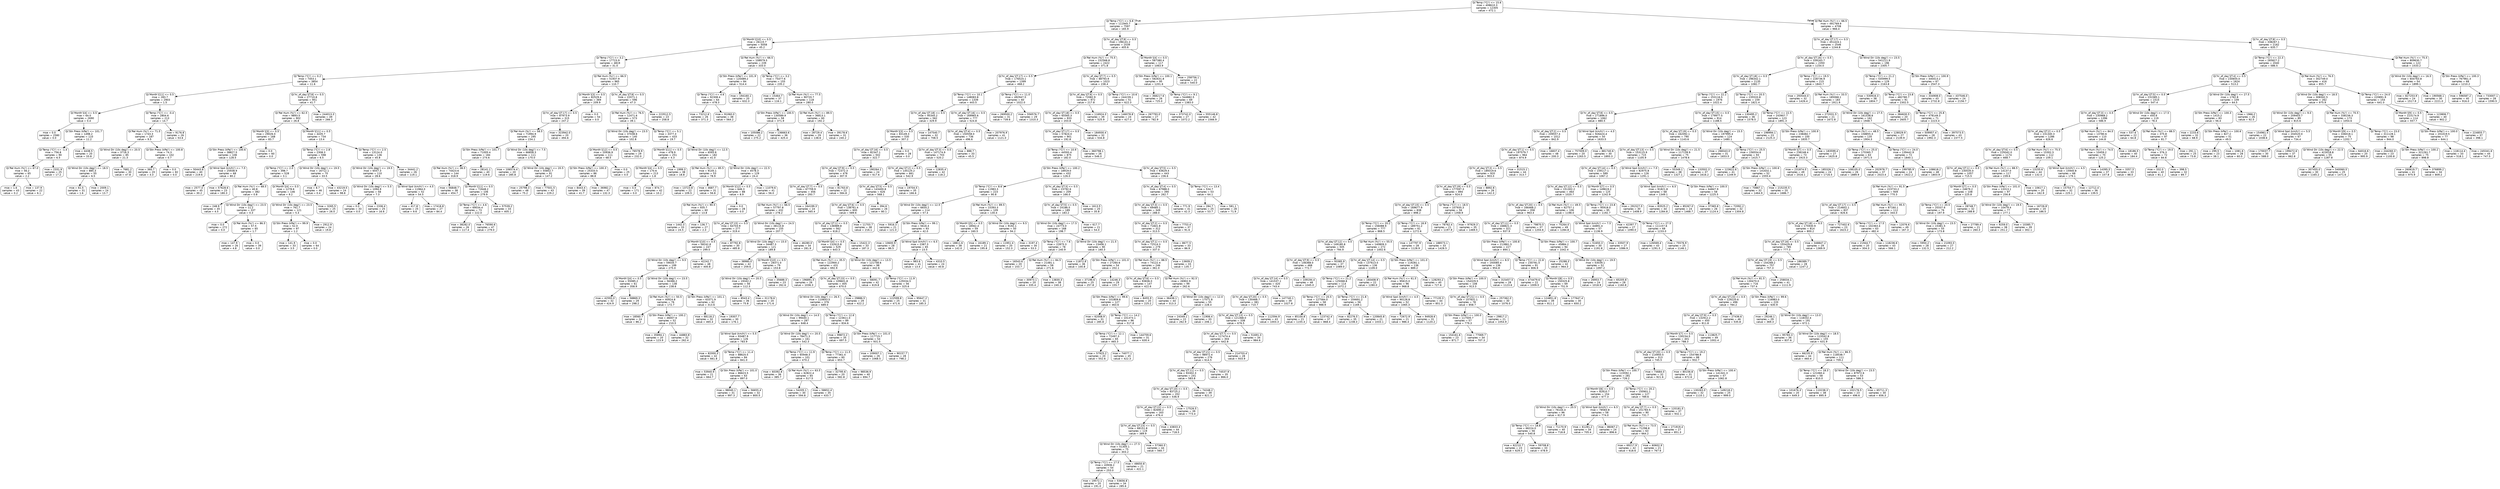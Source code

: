 digraph Tree {
node [shape=box, style="rounded", color="black", fontname=helvetica] ;
edge [fontname=helvetica] ;
0 [label="Q('Temp (°C)') <= 15.6\nmse = 408610.3\nsamples = 12305\nvalue = 472.1"] ;
1 [label="Q('Temp (°C)') <= 6.8\nmse = 111945.7\nsamples = 7597\nvalue = 165.9"] ;
0 -> 1 [labeldistance=2.5, labelangle=45, headlabel="True"] ;
2 [label="Q('Month')[10] <= 0.5\nmse = 26115.7\nsamples = 5058\nvalue = 45.2"] ;
1 -> 2 ;
3 [label="Q('Temp (°C)') <= 3.2\nmse = 17723.9\nsamples = 4819\nvalue = 31.0"] ;
2 -> 3 ;
4 [label="Q('Temp (°C)') <= 0.2\nmse = 7453.1\nsamples = 3854\nvalue = 11.6"] ;
3 -> 4 ;
5 [label="Q('Month')[11] <= 0.5\nmse = 283.7\nsamples = 2903\nvalue = 1.5"] ;
4 -> 5 ;
6 [label="Q('Month')[4] <= 0.5\nmse = 64.0\nsamples = 2690\nvalue = 0.4"] ;
5 -> 6 ;
7 [label="mse = 0.0\nsamples = 2580\nvalue = 0.0"] ;
6 -> 7 ;
8 [label="Q('Stn Press (kPa)') <= 101.7\nmse = 1498.2\nsamples = 110\nvalue = 11.2"] ;
6 -> 8 ;
9 [label="Q('Temp (°C)') <= -1.4\nmse = 756.8\nsamples = 90\nvalue = 6.5"] ;
8 -> 9 ;
10 [label="Q('Rel Hum (%)') <= 67.0\nmse = 56.2\nsamples = 65\nvalue = 2.2"] ;
9 -> 10 ;
11 [label="mse = 1.6\nsamples = 43\nvalue = 0.2"] ;
10 -> 11 ;
12 [label="mse = 137.9\nsamples = 22\nvalue = 6.1"] ;
10 -> 12 ;
13 [label="mse = 2331.9\nsamples = 25\nvalue = 17.2"] ;
9 -> 13 ;
14 [label="mse = 4438.5\nsamples = 20\nvalue = 33.8"] ;
8 -> 14 ;
15 [label="Q('Temp (°C)') <= -0.4\nmse = 2804.6\nsamples = 213\nvalue = 14.7"] ;
5 -> 15 ;
16 [label="Q('Rel Hum (%)') <= 71.5\nmse = 1743.3\nsamples = 187\nvalue = 9.5"] ;
15 -> 16 ;
17 [label="Q('Wind Dir (10s deg)') <= 20.5\nmse = 3716.3\nsamples = 85\nvalue = 21.3"] ;
16 -> 17 ;
18 [label="Q('Wind Dir (10s deg)') <= 18.5\nmse = 885.3\nsamples = 55\nvalue = 6.5"] ;
17 -> 18 ;
19 [label="mse = 61.5\nsamples = 31\nvalue = 1.6"] ;
18 -> 19 ;
20 [label="mse = 2009.1\nsamples = 24\nvalue = 13.7"] ;
18 -> 20 ;
21 [label="mse = 7681.2\nsamples = 30\nvalue = 47.8"] ;
17 -> 21 ;
22 [label="Q('Stn Press (kPa)') <= 100.8\nmse = 74.3\nsamples = 102\nvalue = 0.7"] ;
16 -> 22 ;
23 [label="mse = 360.7\nsamples = 20\nvalue = 3.3"] ;
22 -> 23 ;
24 [label="mse = 0.0\nsamples = 82\nvalue = 0.0"] ;
22 -> 24 ;
25 [label="mse = 9176.8\nsamples = 26\nvalue = 53.6"] ;
15 -> 25 ;
26 [label="Q('hr_of_day')[T.8] <= 0.5\nmse = 27710.8\nsamples = 951\nvalue = 41.7"] ;
4 -> 26 ;
27 [label="Q('Rel Hum (%)') <= 62.5\nmse = 9893.5\nsamples = 902\nvalue = 26.8"] ;
26 -> 27 ;
28 [label="Q('Month')[3] <= 0.5\nmse = 29026.0\nsamples = 168\nvalue = 83.7"] ;
27 -> 28 ;
29 [label="Q('Stn Press (kPa)') <= 100.6\nmse = 38827.5\nsamples = 108\nvalue = 128.5"] ;
28 -> 29 ;
30 [label="mse = 50443.8\nsamples = 40\nvalue = 219.6"] ;
29 -> 30 ;
31 [label="Q('Wind Spd (km/h)') <= 7.5\nmse = 25938.9\nsamples = 68\nvalue = 80.2"] ;
29 -> 31 ;
32 [label="mse = 2577.4\nsamples = 45\nvalue = 30.2"] ;
31 -> 32 ;
33 [label="mse = 57628.6\nsamples = 23\nvalue = 180.3"] ;
31 -> 33 ;
34 [label="mse = 0.0\nsamples = 60\nvalue = 0.0"] ;
28 -> 34 ;
35 [label="Q('Month')[11] <= 0.5\nmse = 4435.7\nsamples = 734\nvalue = 13.4"] ;
27 -> 35 ;
36 [label="Q('Temp (°C)') <= 2.8\nmse = 2308.3\nsamples = 598\nvalue = 6.5"] ;
35 -> 36 ;
37 [label="Q('Temp (°C)') <= 2.0\nmse = 398.7\nsamples = 528\nvalue = 3.1"] ;
36 -> 37 ;
38 [label="Q('Rel Hum (%)') <= 68.5\nmse = 40.8\nsamples = 382\nvalue = 0.8"] ;
37 -> 38 ;
39 [label="mse = 248.9\nsamples = 45\nvalue = 4.5"] ;
38 -> 39 ;
40 [label="Q('Wind Dir (10s deg)') <= 23.5\nmse = 11.2\nsamples = 337\nvalue = 0.3"] ;
38 -> 40 ;
41 [label="mse = 0.0\nsamples = 272\nvalue = 0.0"] ;
40 -> 41 ;
42 [label="Q('Rel Hum (%)') <= 86.5\nmse = 57.5\nsamples = 65\nvalue = 1.7"] ;
40 -> 42 ;
43 [label="mse = 147.9\nsamples = 26\nvalue = 4.8"] ;
42 -> 43 ;
44 [label="mse = 0.0\nsamples = 39\nvalue = 0.0"] ;
42 -> 44 ;
45 [label="Q('Month')[4] <= 0.5\nmse = 1278.6\nsamples = 146\nvalue = 9.2"] ;
37 -> 45 ;
46 [label="Q('Wind Dir (10s deg)') <= 23.5\nmse = 761.7\nsamples = 121\nvalue = 5.4"] ;
45 -> 46 ;
47 [label="Q('Stn Press (kPa)') <= 99.9\nmse = 52.0\nsamples = 97\nvalue = 1.2"] ;
46 -> 47 ;
48 [label="mse = 141.9\nsamples = 33\nvalue = 3.5"] ;
47 -> 48 ;
49 [label="mse = 0.0\nsamples = 64\nvalue = 0.0"] ;
47 -> 49 ;
50 [label="mse = 2912.9\nsamples = 24\nvalue = 19.8"] ;
46 -> 50 ;
51 [label="mse = 3265.5\nsamples = 25\nvalue = 26.0"] ;
45 -> 51 ;
52 [label="Q('Wind Dir (10s deg)') <= 19.5\nmse = 16712.1\nsamples = 70\nvalue = 33.5"] ;
36 -> 52 ;
53 [label="mse = 8.7\nsamples = 46\nvalue = 0.4"] ;
52 -> 53 ;
54 [label="mse = 43219.5\nsamples = 24\nvalue = 98.8"] ;
52 -> 54 ;
55 [label="Q('Temp (°C)') <= 2.5\nmse = 13124.0\nsamples = 136\nvalue = 45.8"] ;
35 -> 55 ;
56 [label="Q('Wind Dir (10s deg)') <= 19.5\nmse = 6557.3\nsamples = 110\nvalue = 28.6"] ;
55 -> 56 ;
57 [label="Q('Wind Dir (10s deg)') <= 5.5\nmse = 1094.9\nsamples = 58\nvalue = 7.3"] ;
56 -> 57 ;
58 [label="mse = 0.0\nsamples = 33\nvalue = 0.0"] ;
57 -> 58 ;
59 [label="mse = 2336.4\nsamples = 25\nvalue = 16.6"] ;
57 -> 59 ;
60 [label="Q('Wind Spd (km/h)') <= 4.5\nmse = 11964.0\nsamples = 52\nvalue = 54.5"] ;
56 -> 60 ;
61 [label="mse = 417.8\nsamples = 25\nvalue = 9.6"] ;
60 -> 61 ;
62 [label="mse = 17418.8\nsamples = 27\nvalue = 84.4"] ;
60 -> 62 ;
63 [label="mse = 34441.2\nsamples = 26\nvalue = 119.1"] ;
55 -> 63 ;
64 [label="mse = 244013.3\nsamples = 49\nvalue = 266.3"] ;
26 -> 64 ;
65 [label="Q('Rel Hum (%)') <= 66.5\nmse = 51937.9\nsamples = 965\nvalue = 110.7"] ;
3 -> 65 ;
66 [label="Q('Month')[3] <= 0.5\nmse = 82529.4\nsamples = 369\nvalue = 209.9"] ;
65 -> 66 ;
67 [label="Q('hr_of_day')[T.17] <= 0.5\nmse = 87973.9\nsamples = 315\nvalue = 247.2"] ;
66 -> 67 ;
68 [label="Q('Rel Hum (%)') <= 58.5\nmse = 71994.9\nsamples = 295\nvalue = 234.1"] ;
67 -> 68 ;
69 [label="Q('Stn Press (kPa)') <= 101.7\nmse = 71005.4\nsamples = 184\nvalue = 274.6"] ;
68 -> 69 ;
70 [label="Q('Rel Hum (%)') <= 38.5\nmse = 74423.6\nsamples = 144\nvalue = 318.9"] ;
69 -> 70 ;
71 [label="mse = 56848.7\nsamples = 38\nvalue = 454.7"] ;
70 -> 71 ;
72 [label="Q('Month')[11] <= 0.5\nmse = 72648.2\nsamples = 106\nvalue = 279.9"] ;
70 -> 72 ;
73 [label="Q('Temp (°C)') <= 4.6\nmse = 69034.4\nsamples = 73\nvalue = 222.0"] ;
72 -> 73 ;
74 [label="mse = 38282.0\nsamples = 26\nvalue = 117.4"] ;
73 -> 74 ;
75 [label="mse = 76590.6\nsamples = 47\nvalue = 279.0"] ;
73 -> 75 ;
76 [label="mse = 57539.2\nsamples = 33\nvalue = 405.1"] ;
72 -> 76 ;
77 [label="mse = 28141.1\nsamples = 40\nvalue = 119.6"] ;
69 -> 77 ;
78 [label="Q('Wind Dir (10s deg)') <= 7.5\nmse = 66858.3\nsamples = 111\nvalue = 170.0"] ;
68 -> 78 ;
79 [label="mse = 106574.4\nsamples = 20\nvalue = 285.8"] ;
78 -> 79 ;
80 [label="Q('Wind Dir (10s deg)') <= 20.5\nmse = 55852.7\nsamples = 91\nvalue = 147.2"] ;
78 -> 80 ;
81 [label="mse = 25798.3\nsamples = 48\nvalue = 75.2"] ;
80 -> 81 ;
82 [label="mse = 77501.5\nsamples = 43\nvalue = 229.2"] ;
80 -> 82 ;
83 [label="mse = 323942.0\nsamples = 20\nvalue = 494.6"] ;
67 -> 83 ;
84 [label="mse = 0.0\nsamples = 54\nvalue = 0.0"] ;
66 -> 84 ;
85 [label="Q('hr_of_day')[T.8] <= 0.5\nmse = 22071.1\nsamples = 596\nvalue = 47.3"] ;
65 -> 85 ;
86 [label="Q('Rel Hum (%)') <= 76.5\nmse = 12471.6\nsamples = 573\nvalue = 39.1"] ;
85 -> 86 ;
87 [label="Q('Wind Dir (10s deg)') <= 23.5\nmse = 37038.6\nsamples = 140\nvalue = 102.8"] ;
86 -> 87 ;
88 [label="Q('Month')[12] <= 0.5\nmse = 20936.9\nsamples = 111\nvalue = 68.5"] ;
87 -> 88 ;
89 [label="Q('Stn Press (kPa)') <= 100.3\nmse = 25333.5\nsamples = 86\nvalue = 88.8"] ;
88 -> 89 ;
90 [label="mse = 8443.4\nsamples = 39\nvalue = 41.7"] ;
89 -> 90 ;
91 [label="mse = 36982.2\nsamples = 47\nvalue = 132.3"] ;
89 -> 91 ;
92 [label="mse = 0.0\nsamples = 25\nvalue = 0.0"] ;
88 -> 92 ;
93 [label="mse = 76578.9\nsamples = 29\nvalue = 232.0"] ;
87 -> 93 ;
94 [label="Q('Temp (°C)') <= 5.1\nmse = 3377.3\nsamples = 433\nvalue = 19.7"] ;
86 -> 94 ;
95 [label="Q('Month')[11] <= 0.5\nmse = 478.9\nsamples = 251\nvalue = 4.3"] ;
94 -> 95 ;
96 [label="Q('Month')[4] <= 0.5\nmse = 170.6\nsamples = 213\nvalue = 1.8"] ;
95 -> 96 ;
97 [label="mse = 0.0\nsamples = 171\nvalue = 0.0"] ;
96 -> 97 ;
98 [label="mse = 874.7\nsamples = 42\nvalue = 10.2"] ;
96 -> 98 ;
99 [label="mse = 1999.3\nsamples = 38\nvalue = 18.8"] ;
95 -> 99 ;
100 [label="Q('Wind Dir (10s deg)') <= 12.5\nmse = 6593.6\nsamples = 182\nvalue = 41.0"] ;
94 -> 100 ;
101 [label="Q('Rel Hum (%)') <= 85.5\nmse = 9145.1\nsamples = 53\nvalue = 78.9"] ;
100 -> 101 ;
102 [label="mse = 13723.8\nsamples = 22\nvalue = 109.5"] ;
101 -> 102 ;
103 [label="mse = 4687.7\nsamples = 31\nvalue = 56.8"] ;
101 -> 103 ;
104 [label="Q('Wind Dir (10s deg)') <= 22.5\nmse = 4578.3\nsamples = 129\nvalue = 24.4"] ;
100 -> 104 ;
105 [label="Q('Month')[12] <= 0.5\nmse = 646.3\nsamples = 88\nvalue = 8.9"] ;
104 -> 105 ;
106 [label="Q('Rel Hum (%)') <= 90.5\nmse = 935.7\nsamples = 60\nvalue = 13.8"] ;
105 -> 106 ;
107 [label="mse = 1442.3\nsamples = 33\nvalue = 24.5"] ;
106 -> 107 ;
108 [label="mse = 136.7\nsamples = 27\nvalue = 2.3"] ;
106 -> 108 ;
109 [label="mse = 0.0\nsamples = 28\nvalue = 0.0"] ;
105 -> 109 ;
110 [label="mse = 11079.6\nsamples = 41\nvalue = 56.0"] ;
104 -> 110 ;
111 [label="mse = 223512.5\nsamples = 23\nvalue = 258.8"] ;
85 -> 111 ;
112 [label="Q('Rel Hum (%)') <= 66.5\nmse = 108979.5\nsamples = 239\nvalue = 333.0"] ;
2 -> 112 ;
113 [label="Q('Stn Press (kPa)') <= 101.9\nmse = 120489.2\nsamples = 84\nvalue = 514.4"] ;
112 -> 113 ;
114 [label="Q('Temp (°C)') <= 4.6\nmse = 92308.4\nsamples = 64\nvalue = 478.3"] ;
113 -> 114 ;
115 [label="mse = 73212.6\nsamples = 26\nvalue = 371.3"] ;
114 -> 115 ;
116 [label="mse = 91060.0\nsamples = 38\nvalue = 564.2"] ;
114 -> 116 ;
117 [label="mse = 194160.1\nsamples = 20\nvalue = 632.3"] ;
113 -> 117 ;
118 [label="Q('Temp (°C)') <= 3.2\nmse = 75477.6\nsamples = 155\nvalue = 235.2"] ;
112 -> 118 ;
119 [label="mse = 15464.7\nsamples = 37\nvalue = 116.1"] ;
118 -> 119 ;
120 [label="Q('Rel Hum (%)') <= 77.5\nmse = 90720.7\nsamples = 118\nvalue = 280.0"] ;
118 -> 120 ;
121 [label="Q('Stn Press (kPa)') <= 100.5\nmse = 130589.9\nsamples = 58\nvalue = 371.9"] ;
120 -> 121 ;
122 [label="mse = 105086.2\nsamples = 22\nvalue = 275.2"] ;
121 -> 122 ;
123 [label="mse = 136663.6\nsamples = 36\nvalue = 425.4"] ;
121 -> 123 ;
124 [label="Q('Rel Hum (%)') <= 89.5\nmse = 36813.1\nsamples = 60\nvalue = 192.2"] ;
120 -> 124 ;
125 [label="mse = 28729.4\nsamples = 29\nvalue = 138.6"] ;
124 -> 125 ;
126 [label="mse = 39178.6\nsamples = 31\nvalue = 240.2"] ;
124 -> 126 ;
127 [label="Q('hr_of_day')[T.8] <= 0.5\nmse = 196141.2\nsamples = 2539\nvalue = 405.6"] ;
1 -> 127 ;
128 [label="Q('Rel Hum (%)') <= 75.5\nmse = 152568.8\nsamples = 2422\nvalue = 371.8"] ;
127 -> 128 ;
129 [label="Q('hr_of_day')[T.17] <= 0.5\nmse = 176524.1\nsamples = 1399\nvalue = 468.2"] ;
128 -> 129 ;
130 [label="Q('Temp (°C)') <= 10.1\nmse = 148083.8\nsamples = 1339\nvalue = 443.5"] ;
129 -> 130 ;
131 [label="Q('hr_of_day')[T.18] <= 0.5\nmse = 95345.2\nsamples = 562\nvalue = 329.9"] ;
130 -> 131 ;
132 [label="Q('Month')[3] <= 0.5\nmse = 83149.3\nsamples = 530\nvalue = 307.2"] ;
131 -> 132 ;
133 [label="Q('hr_of_day')[T.16] <= 0.5\nmse = 82347.1\nsamples = 502\nvalue = 322.7"] ;
132 -> 133 ;
134 [label="Q('hr_of_day')[T.9] <= 0.5\nmse = 72372.3\nsamples = 478\nvalue = 307.9"] ;
133 -> 134 ;
135 [label="Q('hr_of_day')[T.7] <= 0.5\nmse = 67759.9\nsamples = 456\nvalue = 293.7"] ;
134 -> 135 ;
136 [label="Q('Rel Hum (%)') <= 66.5\nmse = 57797.8\nsamples = 432\nvalue = 278.2"] ;
135 -> 136 ;
137 [label="Q('hr_of_day')[T.15] <= 0.5\nmse = 64703.9\nsamples = 277\nvalue = 319.4"] ;
136 -> 137 ;
138 [label="Q('Month')[10] <= 0.5\nmse = 58242.8\nsamples = 247\nvalue = 299.5"] ;
137 -> 138 ;
139 [label="Q('Wind Dir (10s deg)') <= 9.5\nmse = 59034.7\nsamples = 199\nvalue = 275.0"] ;
138 -> 139 ;
140 [label="Q('Month')[4] <= 0.5\nmse = 55085.2\nsamples = 61\nvalue = 358.9"] ;
139 -> 140 ;
141 [label="mse = 42593.0\nsamples = 32\nvalue = 424.9"] ;
140 -> 141 ;
142 [label="mse = 58869.3\nsamples = 29\nvalue = 298.2"] ;
140 -> 142 ;
143 [label="Q('Wind Dir (10s deg)') <= 23.5\nmse = 56366.2\nsamples = 138\nvalue = 238.6"] ;
139 -> 143 ;
144 [label="Q('Rel Hum (%)') <= 50.5\nmse = 40924.8\nsamples = 76\nvalue = 172.7"] ;
143 -> 144 ;
145 [label="mse = 18560.7\nsamples = 24\nvalue = 86.2"] ;
144 -> 145 ;
146 [label="Q('Stn Press (kPa)') <= 100.2\nmse = 46007.6\nsamples = 52\nvalue = 210.5"] ;
144 -> 146 ;
147 [label="mse = 35894.1\nsamples = 20\nvalue = 123.9"] ;
146 -> 147 ;
148 [label="mse = 44883.8\nsamples = 32\nvalue = 262.4"] ;
146 -> 148 ;
149 [label="Q('Stn Press (kPa)') <= 101.1\nmse = 63371.9\nsamples = 62\nvalue = 313.6"] ;
143 -> 149 ;
150 [label="mse = 68118.2\nsamples = 32\nvalue = 465.4"] ;
149 -> 150 ;
151 [label="mse = 19307.7\nsamples = 30\nvalue = 176.1"] ;
149 -> 151 ;
152 [label="mse = 42242.7\nsamples = 48\nvalue = 400.8"] ;
138 -> 152 ;
153 [label="mse = 87792.8\nsamples = 30\nvalue = 485.8"] ;
137 -> 153 ;
154 [label="Q('Wind Dir (10s deg)') <= 24.5\nmse = 38110.8\nsamples = 155\nvalue = 207.7"] ;
136 -> 154 ;
155 [label="Q('Wind Dir (10s deg)') <= 15.0\nmse = 34487.3\nsamples = 121\nvalue = 189.8"] ;
154 -> 155 ;
156 [label="mse = 38980.0\nsamples = 42\nvalue = 259.6"] ;
155 -> 156 ;
157 [label="Q('Month')[10] <= 0.5\nmse = 28371.0\nsamples = 79\nvalue = 153.8"] ;
155 -> 157 ;
158 [label="Q('Wind Dir (10s deg)') <= 20.5\nmse = 19342.2\nsamples = 56\nvalue = 112.3"] ;
157 -> 158 ;
159 [label="mse = 8543.4\nsamples = 36\nvalue = 75.8"] ;
158 -> 159 ;
160 [label="mse = 31178.6\nsamples = 20\nvalue = 171.6"] ;
158 -> 160 ;
161 [label="mse = 35688.3\nsamples = 23\nvalue = 262.6"] ;
157 -> 161 ;
162 [label="mse = 46280.0\nsamples = 34\nvalue = 281.9"] ;
154 -> 162 ;
163 [label="mse = 164199.3\nsamples = 24\nvalue = 565.4"] ;
135 -> 163 ;
164 [label="mse = 81763.8\nsamples = 22\nvalue = 584.8"] ;
134 -> 164 ;
165 [label="mse = 190264.1\nsamples = 24\nvalue = 617.6"] ;
133 -> 165 ;
166 [label="mse = 0.0\nsamples = 28\nvalue = 0.0"] ;
132 -> 166 ;
167 [label="mse = 147540.7\nsamples = 32\nvalue = 708.5"] ;
131 -> 167 ;
168 [label="Q('hr_of_day')[T.16] <= 0.5\nmse = 169965.6\nsamples = 777\nvalue = 524.8"] ;
130 -> 168 ;
169 [label="Q('hr_of_day')[T.4] <= 0.5\nmse = 150558.0\nsamples = 736\nvalue = 496.6"] ;
168 -> 169 ;
170 [label="Q('hr_of_day')[T.3] <= 0.5\nmse = 147174.9\nsamples = 703\nvalue = 520.2"] ;
169 -> 170 ;
171 [label="Q('hr_of_day')[T.2] <= 0.5\nmse = 145125.2\nsamples = 661\nvalue = 542.9"] ;
170 -> 171 ;
172 [label="Q('hr_of_day')[T.5] <= 0.5\nmse = 143400.8\nsamples = 626\nvalue = 568.1"] ;
171 -> 172 ;
173 [label="Q('hr_of_day')[T.6] <= 0.5\nmse = 138761.4\nsamples = 600\nvalue = 589.6"] ;
172 -> 173 ;
174 [label="Q('hr_of_day')[T.1] <= 0.5\nmse = 136989.8\nsamples = 562\nvalue = 618.2"] ;
173 -> 174 ;
175 [label="Q('Month')[4] <= 0.5\nmse = 132615.8\nsamples = 529\nvalue = 643.3"] ;
174 -> 175 ;
176 [label="Q('Rel Hum (%)') <= 35.5\nmse = 122900.2\nsamples = 431\nvalue = 692.9"] ;
175 -> 176 ;
177 [label="mse = 196891.5\nsamples = 26\nvalue = 1036.3"] ;
176 -> 177 ;
178 [label="Q('hr_of_day')[T.23] <= 0.5\nmse = 109601.8\nsamples = 405\nvalue = 670.0"] ;
176 -> 178 ;
179 [label="Q('Wind Dir (10s deg)') <= 26.5\nmse = 110643.5\nsamples = 376\nvalue = 689.0"] ;
178 -> 179 ;
180 [label="Q('Wind Dir (10s deg)') <= 14.5\nmse = 99440.1\nsamples = 287\nvalue = 648.4"] ;
179 -> 180 ;
181 [label="Q('Wind Spd (km/h)') <= 5.5\nmse = 93487.9\nsamples = 126\nvalue = 783.9"] ;
180 -> 181 ;
182 [label="mse = 82000.3\nsamples = 42\nvalue = 661.8"] ;
181 -> 182 ;
183 [label="Q('Temp (°C)') <= 11.4\nmse = 88620.5\nsamples = 84\nvalue = 841.0"] ;
181 -> 183 ;
184 [label="mse = 53940.9\nsamples = 21\nvalue = 664.7"] ;
183 -> 184 ;
185 [label="Q('Stn Press (kPa)') <= 101.0\nmse = 86623.5\nsamples = 63\nvalue = 897.0"] ;
183 -> 185 ;
186 [label="mse = 98040.1\nsamples = 31\nvalue = 997.3"] ;
185 -> 186 ;
187 [label="mse = 56655.4\nsamples = 32\nvalue = 800.5"] ;
185 -> 187 ;
188 [label="Q('Wind Dir (10s deg)') <= 20.5\nmse = 78471.3\nsamples = 161\nvalue = 542.3"] ;
180 -> 188 ;
189 [label="Q('Temp (°C)') <= 11.9\nmse = 65948.3\nsamples = 101\nvalue = 470.2"] ;
188 -> 189 ;
190 [label="mse = 60392.8\nsamples = 36\nvalue = 385.7"] ;
189 -> 190 ;
191 [label="Q('Rel Hum (%)') <= 63.5\nmse = 62822.4\nsamples = 65\nvalue = 517.5"] ;
189 -> 191 ;
192 [label="mse = 54205.1\nsamples = 30\nvalue = 594.8"] ;
191 -> 192 ;
193 [label="mse = 58652.4\nsamples = 35\nvalue = 433.7"] ;
191 -> 193 ;
194 [label="Q('Temp (°C)') <= 11.5\nmse = 77361.4\nsamples = 60\nvalue = 653.7"] ;
188 -> 194 ;
195 [label="mse = 32795.6\nsamples = 20\nvalue = 582.8"] ;
194 -> 195 ;
196 [label="mse = 98536.9\nsamples = 40\nvalue = 694.7"] ;
194 -> 196 ;
197 [label="Q('Temp (°C)') <= 12.6\nmse = 123611.0\nsamples = 89\nvalue = 834.6"] ;
179 -> 197 ;
198 [label="mse = 99872.2\nsamples = 35\nvalue = 697.5"] ;
197 -> 198 ;
199 [label="Q('Stn Press (kPa)') <= 101.0\nmse = 117715.7\nsamples = 54\nvalue = 931.5"] ;
197 -> 199 ;
200 [label="mse = 109007.1\nsamples = 26\nvalue = 1068.5"] ;
199 -> 200 ;
201 [label="mse = 90157.7\nsamples = 28\nvalue = 798.2"] ;
199 -> 201 ;
202 [label="mse = 29886.5\nsamples = 29\nvalue = 422.2"] ;
178 -> 202 ;
203 [label="Q('Wind Dir (10s deg)') <= 13.5\nmse = 121748.6\nsamples = 98\nvalue = 442.6"] ;
175 -> 203 ;
204 [label="mse = 58091.7\nsamples = 42\nvalue = 619.8"] ;
203 -> 204 ;
205 [label="Q('Temp (°C)') <= 11.9\nmse = 129334.5\nsamples = 56\nvalue = 325.6"] ;
203 -> 205 ;
206 [label="mse = 122599.8\nsamples = 25\nvalue = 471.6"] ;
205 -> 206 ;
207 [label="mse = 95647.2\nsamples = 31\nvalue = 185.3"] ;
205 -> 207 ;
208 [label="mse = 15422.3\nsamples = 33\nvalue = 187.3"] ;
174 -> 208 ;
209 [label="mse = 11703.7\nsamples = 38\nvalue = 216.1"] ;
173 -> 209 ;
210 [label="mse = 394.6\nsamples = 26\nvalue = 80.1"] ;
172 -> 210 ;
211 [label="mse = 19704.5\nsamples = 35\nvalue = 166.6"] ;
171 -> 211 ;
212 [label="mse = 12835.4\nsamples = 42\nvalue = 118.2"] ;
170 -> 212 ;
213 [label="mse = 888.7\nsamples = 33\nvalue = 45.5"] ;
169 -> 213 ;
214 [label="mse = 207976.9\nsamples = 41\nvalue = 1121.0"] ;
168 -> 214 ;
215 [label="Q('Temp (°C)') <= 11.0\nmse = 492947.5\nsamples = 60\nvalue = 1022.0"] ;
129 -> 215 ;
216 [label="mse = 269500.2\nsamples = 31\nvalue = 739.6"] ;
215 -> 216 ;
217 [label="mse = 556576.7\nsamples = 29\nvalue = 1310.3"] ;
215 -> 217 ;
218 [label="Q('hr_of_day')[T.7] <= 0.5\nmse = 88793.9\nsamples = 1023\nvalue = 238.4"] ;
128 -> 218 ;
219 [label="Q('hr_of_day')[T.9] <= 0.5\nmse = 72082.9\nsamples = 972\nvalue = 217.8"] ;
218 -> 219 ;
220 [label="Q('hr_of_day')[T.18] <= 0.5\nmse = 65565.3\nsamples = 933\nvalue = 203.8"] ;
219 -> 220 ;
221 [label="Q('hr_of_day')[T.17] <= 0.5\nmse = 57824.0\nsamples = 901\nvalue = 192.8"] ;
220 -> 221 ;
222 [label="Q('Temp (°C)') <= 10.9\nmse = 44593.4\nsamples = 875\nvalue = 182.0"] ;
221 -> 222 ;
223 [label="Q('Stn Press (kPa)') <= 100.2\nmse = 18919.0\nsamples = 432\nvalue = 126.0"] ;
222 -> 223 ;
224 [label="Q('Temp (°C)') <= 8.6\nmse = 11983.3\nsamples = 223\nvalue = 90.8"] ;
223 -> 224 ;
225 [label="Q('Wind Dir (10s deg)') <= 12.5\nmse = 6654.2\nsamples = 114\nvalue = 57.4"] ;
224 -> 225 ;
226 [label="mse = 5916.3\nsamples = 21\nvalue = 121.0"] ;
225 -> 226 ;
227 [label="Q('Stn Press (kPa)') <= 99.1\nmse = 5616.4\nsamples = 93\nvalue = 42.0"] ;
225 -> 227 ;
228 [label="mse = 10600.9\nsamples = 28\nvalue = 86.5"] ;
227 -> 228 ;
229 [label="Q('Wind Spd (km/h)') <= 6.5\nmse = 2387.3\nsamples = 65\nvalue = 23.5"] ;
227 -> 229 ;
230 [label="mse = 983.6\nsamples = 41\nvalue = 13.4"] ;
229 -> 230 ;
231 [label="mse = 4310.5\nsamples = 24\nvalue = 40.8"] ;
229 -> 231 ;
232 [label="Q('Rel Hum (%)') <= 89.5\nmse = 15393.3\nsamples = 109\nvalue = 130.4"] ;
224 -> 232 ;
233 [label="Q('Month')[5] <= 0.5\nmse = 18562.4\nsamples = 59\nvalue = 160.5"] ;
232 -> 233 ;
234 [label="mse = 18811.6\nsamples = 38\nvalue = 142.0"] ;
233 -> 234 ;
235 [label="mse = 16189.1\nsamples = 21\nvalue = 195.8"] ;
233 -> 235 ;
236 [label="Q('Wind Dir (10s deg)') <= 9.5\nmse = 9192.1\nsamples = 50\nvalue = 94.2"] ;
232 -> 236 ;
237 [label="mse = 11951.4\nsamples = 20\nvalue = 152.3"] ;
236 -> 237 ;
238 [label="mse = 3197.4\nsamples = 30\nvalue = 53.3"] ;
236 -> 238 ;
239 [label="Q('hr_of_day')[T.3] <= 0.5\nmse = 23792.6\nsamples = 209\nvalue = 166.0"] ;
223 -> 239 ;
240 [label="Q('hr_of_day')[T.5] <= 0.5\nmse = 24186.5\nsamples = 189\nvalue = 183.2"] ;
239 -> 240 ;
241 [label="Q('Wind Dir (10s deg)') <= 17.5\nmse = 24773.0\nsamples = 168\nvalue = 198.7"] ;
240 -> 241 ;
242 [label="Q('Temp (°C)') <= 7.6\nmse = 22875.3\nsamples = 78\nvalue = 240.9"] ;
241 -> 242 ;
243 [label="mse = 16543.6\nsamples = 20\nvalue = 153.7"] ;
242 -> 243 ;
244 [label="Q('Rel Hum (%)') <= 84.5\nmse = 21481.1\nsamples = 58\nvalue = 271.6"] ;
242 -> 244 ;
245 [label="mse = 30973.1\nsamples = 20\nvalue = 335.4"] ;
244 -> 245 ;
246 [label="mse = 13830.3\nsamples = 38\nvalue = 240.3"] ;
244 -> 246 ;
247 [label="Q('Wind Dir (10s deg)') <= 21.5\nmse = 23406.1\nsamples = 90\nvalue = 160.3"] ;
241 -> 247 ;
248 [label="mse = 11872.8\nsamples = 36\nvalue = 100.8"] ;
247 -> 248 ;
249 [label="Q('Stn Press (kPa)') <= 101.0\nmse = 27260.6\nsamples = 54\nvalue = 202.1"] ;
247 -> 249 ;
250 [label="mse = 37196.6\nsamples = 25\nvalue = 257.8"] ;
249 -> 250 ;
251 [label="mse = 14246.3\nsamples = 29\nvalue = 155.7"] ;
249 -> 251 ;
252 [label="mse = 617.7\nsamples = 21\nvalue = 54.0"] ;
240 -> 252 ;
253 [label="mse = 1613.5\nsamples = 20\nvalue = 35.8"] ;
239 -> 253 ;
254 [label="Q('hr_of_day')[T.5] <= 0.5\nmse = 63629.4\nsamples = 443\nvalue = 236.6"] ;
222 -> 254 ;
255 [label="Q('hr_of_day')[T.4] <= 0.5\nmse = 67988.0\nsamples = 390\nvalue = 262.7"] ;
254 -> 255 ;
256 [label="Q('hr_of_day')[T.3] <= 0.5\nmse = 69485.1\nsamples = 349\nvalue = 288.0"] ;
255 -> 256 ;
257 [label="Q('hr_of_day')[T.2] <= 0.5\nmse = 71841.8\nsamples = 312\nvalue = 313.5"] ;
256 -> 257 ;
258 [label="Q('hr_of_day')[T.1] <= 0.5\nmse = 72514.3\nsamples = 279\nvalue = 337.0"] ;
257 -> 258 ;
259 [label="Q('Rel Hum (%)') <= 88.5\nmse = 74122.4\nsamples = 246\nvalue = 361.0"] ;
258 -> 259 ;
260 [label="Q('hr_of_day')[T.6] <= 0.5\nmse = 93836.0\nsamples = 147\nvalue = 422.6"] ;
259 -> 260 ;
261 [label="Q('Stn Press (kPa)') <= 99.6\nmse = 101809.8\nsamples = 127\nvalue = 463.6"] ;
260 -> 261 ;
262 [label="mse = 62008.9\nsamples = 31\nvalue = 285.8"] ;
261 -> 262 ;
263 [label="Q('Temp (°C)') <= 14.2\nmse = 101373.1\nsamples = 96\nvalue = 517.8"] ;
261 -> 263 ;
264 [label="Q('Temp (°C)') <= 12.1\nmse = 72497.3\nsamples = 65\nvalue = 465.3"] ;
263 -> 264 ;
265 [label="mse = 57925.2\nsamples = 20\nvalue = 552.6"] ;
264 -> 265 ;
266 [label="mse = 74077.1\nsamples = 45\nvalue = 422.3"] ;
264 -> 266 ;
267 [label="mse = 144759.6\nsamples = 31\nvalue = 630.4"] ;
263 -> 267 ;
268 [label="mse = 8455.9\nsamples = 20\nvalue = 225.2"] ;
260 -> 268 ;
269 [label="Q('Rel Hum (%)') <= 92.5\nmse = 26902.9\nsamples = 99\nvalue = 262.6"] ;
259 -> 269 ;
270 [label="mse = 36438.1\nsamples = 44\nvalue = 313.3"] ;
269 -> 270 ;
271 [label="Q('Wind Dir (10s deg)') <= 12.0\nmse = 17571.8\nsamples = 55\nvalue = 228.4"] ;
269 -> 271 ;
272 [label="mse = 24349.1\nsamples = 22\nvalue = 262.9"] ;
271 -> 272 ;
273 [label="mse = 11906.4\nsamples = 33\nvalue = 206.1"] ;
271 -> 273 ;
274 [label="mse = 13609.2\nsamples = 33\nvalue = 135.7"] ;
258 -> 274 ;
275 [label="mse = 8677.5\nsamples = 33\nvalue = 86.9"] ;
257 -> 275 ;
276 [label="mse = 7753.4\nsamples = 37\nvalue = 91.6"] ;
256 -> 276 ;
277 [label="mse = 771.9\nsamples = 41\nvalue = 42.3"] ;
255 -> 277 ;
278 [label="Q('Temp (°C)') <= 13.4\nmse = 534.7\nsamples = 53\nvalue = 64.1"] ;
254 -> 278 ;
279 [label="mse = 284.7\nsamples = 25\nvalue = 53.7"] ;
278 -> 279 ;
280 [label="mse = 581.1\nsamples = 28\nvalue = 71.9"] ;
278 -> 280 ;
281 [label="mse = 360798.1\nsamples = 26\nvalue = 546.0"] ;
221 -> 281 ;
282 [label="mse = 184930.4\nsamples = 32\nvalue = 534.8"] ;
220 -> 282 ;
283 [label="mse = 116924.3\nsamples = 39\nvalue = 525.9"] ;
219 -> 283 ;
284 [label="Q('Temp (°C)') <= 10.6\nmse = 244239.1\nsamples = 51\nvalue = 622.3"] ;
218 -> 284 ;
285 [label="mse = 146078.8\nsamples = 24\nvalue = 427.0"] ;
284 -> 285 ;
286 [label="mse = 267793.0\nsamples = 27\nvalue = 782.9"] ;
284 -> 286 ;
287 [label="Q('Month')[4] <= 0.5\nmse = 587380.4\nsamples = 117\nvalue = 1063.9"] ;
127 -> 287 ;
288 [label="Q('Stn Press (kPa)') <= 100.1\nmse = 582631.8\nsamples = 95\nvalue = 1201.6"] ;
287 -> 288 ;
289 [label="mse = 368217.6\nsamples = 26\nvalue = 725.0"] ;
288 -> 289 ;
290 [label="Q('Temp (°C)') <= 9.1\nmse = 544882.5\nsamples = 69\nvalue = 1383.0"] ;
288 -> 290 ;
291 [label="mse = 373742.0\nsamples = 27\nvalue = 1072.2"] ;
290 -> 291 ;
292 [label="mse = 555146.8\nsamples = 42\nvalue = 1566.9"] ;
290 -> 292 ;
293 [label="mse = 258756.1\nsamples = 22\nvalue = 540.0"] ;
287 -> 293 ;
294 [label="Q('Rel Hum (%)') <= 66.5\nmse = 491769.9\nsamples = 4708\nvalue = 966.4"] ;
0 -> 294 [labeldistance=2.5, labelangle=-45, headlabel="False"] ;
295 [label="Q('hr_of_day')[T.17] <= 0.5\nmse = 451424.1\nsamples = 2546\nvalue = 1244.8"] ;
294 -> 295 ;
296 [label="Q('hr_of_day')[T.16] <= 0.5\nmse = 339163.7\nsamples = 2350\nvalue = 1154.0"] ;
295 -> 296 ;
297 [label="Q('hr_of_day')[T.18] <= 0.5\nmse = 296342.1\nsamples = 2135\nvalue = 1082.7"] ;
296 -> 297 ;
298 [label="Q('Temp (°C)') <= 22.2\nmse = 253116.5\nsamples = 1976\nvalue = 1022.4"] ;
297 -> 298 ;
299 [label="Q('hr_of_day')[T.8] <= 0.5\nmse = 271896.0\nsamples = 1062\nvalue = 880.5"] ;
298 -> 299 ;
300 [label="Q('hr_of_day')[T.2] <= 0.5\nmse = 209557.4\nsamples = 1012\nvalue = 842.9"] ;
299 -> 300 ;
301 [label="Q('hr_of_day')[T.1] <= 0.5\nmse = 197579.7\nsamples = 964\nvalue = 874.9"] ;
300 -> 301 ;
302 [label="Q('hr_of_day')[T.3] <= 0.5\nmse = 189319.6\nsamples = 920\nvalue = 903.0"] ;
301 -> 302 ;
303 [label="Q('hr_of_day')[T.19] <= 0.5\nmse = 177597.3\nsamples = 894\nvalue = 924.5"] ;
302 -> 303 ;
304 [label="Q('hr_of_day')[T.15] <= 0.5\nmse = 169677.9\nsamples = 838\nvalue = 898.2"] ;
303 -> 304 ;
305 [label="Q('Temp (°C)') <= 20.2\nmse = 156088.9\nsamples = 777\nvalue = 868.5"] ;
304 -> 305 ;
306 [label="Q('hr_of_day')[T.12] <= 0.5\nmse = 149180.8\nsamples = 505\nvalue = 794.9"] ;
305 -> 306 ;
307 [label="Q('hr_of_day')[T.9] <= 0.5\nmse = 146368.0\nsamples = 468\nvalue = 772.7"] ;
306 -> 307 ;
308 [label="Q('hr_of_day')[T.14] <= 0.5\nmse = 141537.1\nsamples = 420\nvalue = 743.4"] ;
307 -> 308 ;
309 [label="Q('hr_of_day')[T.20] <= 0.5\nmse = 130468.7\nsamples = 381\nvalue = 710.7"] ;
308 -> 309 ;
310 [label="Q('hr_of_day')[T.13] <= 0.5\nmse = 121368.0\nsamples = 338\nvalue = 676.5"] ;
309 -> 310 ;
311 [label="Q('hr_of_day')[T.7] <= 0.5\nmse = 117474.4\nsamples = 304\nvalue = 642.8"] ;
310 -> 311 ;
312 [label="Q('hr_of_day')[T.21] <= 0.5\nmse = 98972.4\nsamples = 276\nvalue = 614.5"] ;
311 -> 312 ;
313 [label="Q('hr_of_day')[T.11] <= 0.5\nmse = 93302.3\nsamples = 241\nvalue = 583.8"] ;
312 -> 313 ;
314 [label="Q('hr_of_day')[T.10] <= 0.5\nmse = 83725.2\nsamples = 202\nvalue = 536.9"] ;
313 -> 314 ;
315 [label="Q('hr_of_day')[T.22] <= 0.5\nmse = 82690.2\nsamples = 163\nvalue = 476.4"] ;
314 -> 315 ;
316 [label="Q('hr_of_day')[T.23] <= 0.5\nmse = 68151.8\nsamples = 119\nvalue = 389.9"] ;
315 -> 316 ;
317 [label="Q('Wind Dir (10s deg)') <= 27.5\nmse = 51305.1\nsamples = 75\nvalue = 303.2"] ;
316 -> 317 ;
318 [label="Q('Temp (°C)') <= 17.5\nmse = 43936.2\nsamples = 54\nvalue = 253.0"] ;
317 -> 318 ;
319 [label="mse = 19572.1\nsamples = 20\nvalue = 191.0"] ;
318 -> 319 ;
320 [label="mse = 53656.8\nsamples = 34\nvalue = 285.6"] ;
318 -> 320 ;
321 [label="mse = 48650.8\nsamples = 21\nvalue = 422.1"] ;
317 -> 321 ;
322 [label="mse = 57360.5\nsamples = 44\nvalue = 560.7"] ;
316 -> 322 ;
323 [label="mse = 43833.4\nsamples = 44\nvalue = 718.5"] ;
315 -> 323 ;
324 [label="mse = 17526.5\nsamples = 39\nvalue = 773.4"] ;
314 -> 324 ;
325 [label="mse = 74248.2\nsamples = 39\nvalue = 821.3"] ;
313 -> 325 ;
326 [label="mse = 74537.9\nsamples = 35\nvalue = 866.0"] ;
312 -> 326 ;
327 [label="mse = 214703.4\nsamples = 28\nvalue = 933.9"] ;
311 -> 327 ;
328 [label="mse = 51691.3\nsamples = 34\nvalue = 984.6"] ;
310 -> 328 ;
329 [label="mse = 112594.9\nsamples = 43\nvalue = 1003.3"] ;
309 -> 329 ;
330 [label="mse = 147740.1\nsamples = 39\nvalue = 1027.8"] ;
308 -> 330 ;
331 [label="mse = 109194.4\nsamples = 48\nvalue = 1045.0"] ;
307 -> 331 ;
332 [label="mse = 93385.9\nsamples = 37\nvalue = 1089.0"] ;
306 -> 332 ;
333 [label="Q('Rel Hum (%)') <= 55.5\nmse = 140809.3\nsamples = 272\nvalue = 1002.6"] ;
305 -> 333 ;
334 [label="Q('hr_of_day')[T.14] <= 0.5\nmse = 137613.5\nsamples = 136\nvalue = 1109.0"] ;
333 -> 334 ;
335 [label="Q('Temp (°C)') <= 21.2\nmse = 125068.8\nsamples = 114\nvalue = 1072.2"] ;
334 -> 335 ;
336 [label="Q('Temp (°C)') <= 20.5\nmse = 127584.0\nsamples = 58\nvalue = 988.9"] ;
335 -> 336 ;
337 [label="mse = 85100.8\nsamples = 21\nvalue = 1155.4"] ;
336 -> 337 ;
338 [label="mse = 123742.4\nsamples = 37\nvalue = 868.4"] ;
336 -> 338 ;
339 [label="Q('Temp (°C)') <= 21.8\nmse = 104691.2\nsamples = 56\nvalue = 1169.1"] ;
335 -> 339 ;
340 [label="mse = 82276.5\nsamples = 35\nvalue = 1238.3"] ;
339 -> 340 ;
341 [label="mse = 120845.8\nsamples = 21\nvalue = 1033.1"] ;
339 -> 341 ;
342 [label="mse = 160408.9\nsamples = 22\nvalue = 1280.0"] ;
334 -> 342 ;
343 [label="Q('Stn Press (kPa)') <= 101.0\nmse = 119281.1\nsamples = 136\nvalue = 889.2"] ;
333 -> 343 ;
344 [label="Q('Rel Hum (%)') <= 61.5\nmse = 95615.0\nsamples = 96\nvalue = 968.8"] ;
343 -> 344 ;
345 [label="Q('Wind Spd (km/h)') <= 4.5\nmse = 90126.8\nsamples = 52\nvalue = 1065.3"] ;
344 -> 345 ;
346 [label="mse = 72672.9\nsamples = 21\nvalue = 986.4"] ;
345 -> 346 ;
347 [label="mse = 94928.6\nsamples = 31\nvalue = 1120.2"] ;
345 -> 347 ;
348 [label="mse = 77135.3\nsamples = 44\nvalue = 851.3"] ;
344 -> 348 ;
349 [label="mse = 128293.2\nsamples = 40\nvalue = 727.6"] ;
343 -> 349 ;
350 [label="Q('Temp (°C)') <= 18.9\nmse = 189751.2\nsamples = 61\nvalue = 1272.6"] ;
304 -> 350 ;
351 [label="mse = 147797.9\nsamples = 28\nvalue = 1128.9"] ;
350 -> 351 ;
352 [label="mse = 188573.1\nsamples = 33\nvalue = 1428.5"] ;
350 -> 352 ;
353 [label="Q('Temp (°C)') <= 18.5\nmse = 107935.3\nsamples = 56\nvalue = 1358.9"] ;
303 -> 353 ;
354 [label="mse = 78762.4\nsamples = 21\nvalue = 1197.9"] ;
353 -> 354 ;
355 [label="mse = 97929.3\nsamples = 35\nvalue = 1469.5"] ;
353 -> 355 ;
356 [label="mse = 8892.8\nsamples = 26\nvalue = 142.3"] ;
302 -> 356 ;
357 [label="mse = 31515.1\nsamples = 44\nvalue = 313.7"] ;
301 -> 357 ;
358 [label="mse = 16837.4\nsamples = 48\nvalue = 200.3"] ;
300 -> 358 ;
359 [label="Q('Wind Spd (km/h)') <= 4.5\nmse = 926424.4\nsamples = 50\nvalue = 1633.5"] ;
299 -> 359 ;
360 [label="mse = 757009.0\nsamples = 20\nvalue = 1263.5"] ;
359 -> 360 ;
361 [label="mse = 881740.6\nsamples = 30\nvalue = 1893.3"] ;
359 -> 361 ;
362 [label="Q('hr_of_day')[T.15] <= 0.5\nmse = 179977.5\nsamples = 914\nvalue = 1188.5"] ;
298 -> 362 ;
363 [label="Q('hr_of_day')[T.19] <= 0.5\nmse = 162092.1\nsamples = 790\nvalue = 1143.6"] ;
362 -> 363 ;
364 [label="Q('hr_of_day')[T.13] <= 0.5\nmse = 153115.9\nsamples = 715\nvalue = 1105.9"] ;
363 -> 364 ;
365 [label="Q('hr_of_day')[T.14] <= 0.5\nmse = 159117.1\nsamples = 589\nvalue = 1067.2"] ;
364 -> 365 ;
366 [label="Q('hr_of_day')[T.12] <= 0.5\nmse = 151302.2\nsamples = 464\nvalue = 1020.7"] ;
365 -> 366 ;
367 [label="Q('hr_of_day')[T.20] <= 0.5\nmse = 166468.2\nsamples = 358\nvalue = 963.4"] ;
366 -> 367 ;
368 [label="Q('hr_of_day')[T.11] <= 0.5\nmse = 168821.3\nsamples = 321\nvalue = 937.9"] ;
367 -> 368 ;
369 [label="Q('Stn Press (kPa)') <= 100.8\nmse = 213861.5\nsamples = 227\nvalue = 894.1"] ;
368 -> 369 ;
370 [label="Q('Wind Spd (km/h)') <= 8.5\nmse = 193085.4\nsamples = 136\nvalue = 954.8"] ;
369 -> 370 ;
371 [label="Q('Stn Press (kPa)') <= 100.5\nmse = 154329.5\nsamples = 108\nvalue = 913.3"] ;
370 -> 371 ;
372 [label="Q('hr_of_day')[T.21] <= 0.5\nmse = 107831.1\nsamples = 78\nvalue = 858.7"] ;
371 -> 372 ;
373 [label="Q('Stn Press (kPa)') <= 100.0\nmse = 117505.7\nsamples = 57\nvalue = 779.3"] ;
372 -> 373 ;
374 [label="mse = 154161.6\nsamples = 23\nvalue = 871.7"] ;
373 -> 374 ;
375 [label="mse = 77069.7\nsamples = 34\nvalue = 707.3"] ;
373 -> 375 ;
376 [label="mse = 29817.2\nsamples = 21\nvalue = 1054.9"] ;
372 -> 376 ;
377 [label="mse = 257362.0\nsamples = 30\nvalue = 1076.0"] ;
371 -> 377 ;
378 [label="mse = 315457.5\nsamples = 28\nvalue = 1123.6"] ;
370 -> 378 ;
379 [label="Q('Temp (°C)') <= 22.8\nmse = 230781.5\nsamples = 91\nvalue = 806.9"] ;
369 -> 379 ;
380 [label="mse = 474479.6\nsamples = 22\nvalue = 1009.5"] ;
379 -> 380 ;
381 [label="Q('Month')[8] <= 0.5\nmse = 150325.8\nsamples = 69\nvalue = 751.9"] ;
379 -> 381 ;
382 [label="mse = 124851.8\nsamples = 39\nvalue = 811.1"] ;
381 -> 382 ;
383 [label="mse = 177647.4\nsamples = 30\nvalue = 650.2"] ;
381 -> 383 ;
384 [label="Q('Stn Press (kPa)') <= 100.7\nmse = 45884.2\nsamples = 94\nvalue = 1042.4"] ;
368 -> 384 ;
385 [label="mse = 25288.3\nsamples = 42\nvalue = 964.3"] ;
384 -> 385 ;
386 [label="Q('Wind Dir (10s deg)') <= 19.5\nmse = 53039.1\nsamples = 52\nvalue = 1097.2"] ;
384 -> 386 ;
387 [label="mse = 26953.7\nsamples = 24\nvalue = 1018.9"] ;
386 -> 387 ;
388 [label="mse = 65205.8\nsamples = 28\nvalue = 1160.8"] ;
386 -> 388 ;
389 [label="mse = 79870.5\nsamples = 37\nvalue = 1204.6"] ;
367 -> 389 ;
390 [label="Q('Rel Hum (%)') <= 49.5\nmse = 62757.1\nsamples = 106\nvalue = 1198.0"] ;
366 -> 390 ;
391 [label="mse = 75264.0\nsamples = 49\nvalue = 1284.8"] ;
390 -> 391 ;
392 [label="Q('Wind Spd (km/h)') <= 7.5\nmse = 44891.4\nsamples = 57\nvalue = 1136.9"] ;
390 -> 392 ;
393 [label="mse = 51650.3\nsamples = 30\nvalue = 1191.8"] ;
392 -> 393 ;
394 [label="mse = 33507.9\nsamples = 27\nvalue = 1086.9"] ;
392 -> 394 ;
395 [label="Q('Month')[7] <= 0.5\nmse = 149619.2\nsamples = 125\nvalue = 1242.9"] ;
365 -> 395 ;
396 [label="Q('Temp (°C)') <= 23.8\nmse = 95918.0\nsamples = 95\nvalue = 1192.7"] ;
395 -> 396 ;
397 [label="mse = 42397.7\nsamples = 27\nvalue = 1090.0"] ;
396 -> 397 ;
398 [label="Q('Temp (°C)') <= 27.5\nmse = 111157.6\nsamples = 68\nvalue = 1233.0"] ;
396 -> 398 ;
399 [label="mse = 126569.4\nsamples = 43\nvalue = 1291.5"] ;
398 -> 399 ;
400 [label="mse = 75576.9\nsamples = 25\nvalue = 1146.1"] ;
398 -> 400 ;
401 [label="mse = 291527.5\nsamples = 30\nvalue = 1408.9"] ;
395 -> 401 ;
402 [label="Q('Wind Spd (km/h)') <= 7.5\nmse = 82975.8\nsamples = 126\nvalue = 1291.1"] ;
364 -> 402 ;
403 [label="Q('Wind Spd (km/h)') <= 6.5\nmse = 91821.8\nsamples = 68\nvalue = 1349.1"] ;
402 -> 403 ;
404 [label="mse = 83525.2\nsamples = 44\nvalue = 1284.8"] ;
403 -> 404 ;
405 [label="mse = 85267.0\nsamples = 24\nvalue = 1468.7"] ;
403 -> 405 ;
406 [label="Q('Stn Press (kPa)') <= 100.5\nmse = 64847.9\nsamples = 58\nvalue = 1225.5"] ;
402 -> 406 ;
407 [label="mse = 37365.6\nsamples = 26\nvalue = 1124.4"] ;
406 -> 407 ;
408 [label="mse = 72092.2\nsamples = 32\nvalue = 1304.8"] ;
406 -> 408 ;
409 [label="Q('Wind Dir (10s deg)') <= 21.5\nmse = 117139.9\nsamples = 75\nvalue = 1478.6"] ;
363 -> 409 ;
410 [label="mse = 55349.1\nsamples = 38\nvalue = 1327.1"] ;
409 -> 410 ;
411 [label="mse = 133502.3\nsamples = 37\nvalue = 1616.2"] ;
409 -> 411 ;
412 [label="Q('Wind Dir (10s deg)') <= 15.5\nmse = 197995.4\nsamples = 124\nvalue = 1480.1"] ;
362 -> 412 ;
413 [label="mse = 268343.0\nsamples = 31\nvalue = 1653.5"] ;
412 -> 413 ;
414 [label="Q('Temp (°C)') <= 25.5\nmse = 156554.6\nsamples = 93\nvalue = 1415.7"] ;
412 -> 414 ;
415 [label="mse = 123622.6\nsamples = 41\nvalue = 1249.9"] ;
414 -> 415 ;
416 [label="Q('Stn Press (kPa)') <= 100.6\nmse = 141632.1\nsamples = 52\nvalue = 1555.4"] ;
414 -> 416 ;
417 [label="mse = 70867.1\nsamples = 32\nvalue = 1464.9"] ;
416 -> 417 ;
418 [label="mse = 215235.5\nsamples = 20\nvalue = 1686.7"] ;
416 -> 418 ;
419 [label="Q('Temp (°C)') <= 20.5\nmse = 235533.8\nsamples = 159\nvalue = 1821.4"] ;
297 -> 419 ;
420 [label="mse = 130495.2\nsamples = 36\nvalue = 1578.5"] ;
419 -> 420 ;
421 [label="Q('Temp (°C)') <= 22.5\nmse = 243907.7\nsamples = 123\nvalue = 1891.3"] ;
419 -> 421 ;
422 [label="mse = 198994.1\nsamples = 23\nvalue = 2125.3"] ;
421 -> 422 ;
423 [label="Q('Stn Press (kPa)') <= 100.9\nmse = 238482.7\nsamples = 100\nvalue = 1835.7"] ;
421 -> 423 ;
424 [label="Q('Month')[7] <= 0.5\nmse = 236248.4\nsamples = 73\nvalue = 1915.3"] ;
423 -> 424 ;
425 [label="mse = 231874.5\nsamples = 49\nvalue = 2016.1"] ;
424 -> 425 ;
426 [label="mse = 185326.1\nsamples = 24\nvalue = 1716.5"] ;
424 -> 426 ;
427 [label="mse = 183599.4\nsamples = 27\nvalue = 1625.8"] ;
423 -> 427 ;
428 [label="Q('Temp (°C)') <= 19.5\nmse = 228736.9\nsamples = 215\nvalue = 1843.7"] ;
296 -> 428 ;
429 [label="mse = 293544.0\nsamples = 32\nvalue = 1426.4"] ;
428 -> 429 ;
430 [label="Q('Rel Hum (%)') <= 33.5\nmse = 185068.1\nsamples = 183\nvalue = 1911.9"] ;
428 -> 430 ;
431 [label="mse = 272031.5\nsamples = 21\nvalue = 1672.8"] ;
430 -> 431 ;
432 [label="Q('Wind Dir (10s deg)') <= 27.5\nmse = 161538.8\nsamples = 162\nvalue = 1948.7"] ;
430 -> 432 ;
433 [label="Q('Rel Hum (%)') <= 48.5\nmse = 158855.3\nsamples = 135\nvalue = 1904.3"] ;
432 -> 433 ;
434 [label="Q('Temp (°C)') <= 25.0\nmse = 170365.7\nsamples = 63\nvalue = 1971.5"] ;
433 -> 434 ;
435 [label="mse = 108105.0\nsamples = 26\nvalue = 1889.9"] ;
434 -> 435 ;
436 [label="mse = 202978.7\nsamples = 37\nvalue = 2023.4"] ;
434 -> 436 ;
437 [label="Q('Temp (°C)') <= 24.0\nmse = 139442.9\nsamples = 72\nvalue = 1840.1"] ;
433 -> 437 ;
438 [label="mse = 199785.9\nsamples = 24\nvalue = 1922.2"] ;
437 -> 438 ;
439 [label="mse = 108618.2\nsamples = 48\nvalue = 1803.9"] ;
437 -> 439 ;
440 [label="mse = 128029.9\nsamples = 27\nvalue = 2139.9"] ;
432 -> 440 ;
441 [label="Q('Wind Dir (10s deg)') <= 23.5\nmse = 541211.9\nsamples = 196\nvalue = 2305.7"] ;
295 -> 441 ;
442 [label="Q('Temp (°C)') <= 21.2\nmse = 545999.5\nsamples = 129\nvalue = 2163.8"] ;
441 -> 442 ;
443 [label="mse = 530916.3\nsamples = 38\nvalue = 1804.7"] ;
442 -> 443 ;
444 [label="Q('Temp (°C)') <= 23.8\nmse = 482780.7\nsamples = 91\nvalue = 2302.5"] ;
442 -> 444 ;
445 [label="mse = 384630.5\nsamples = 20\nvalue = 2605.7"] ;
444 -> 445 ;
446 [label="Q('Temp (°C)') <= 25.8\nmse = 478149.3\nsamples = 71\nvalue = 2223.4"] ;
444 -> 446 ;
447 [label="mse = 509957.4\nsamples = 28\nvalue = 1992.3"] ;
446 -> 447 ;
448 [label="mse = 397573.5\nsamples = 43\nvalue = 2377.5"] ;
446 -> 448 ;
449 [label="Q('Stn Press (kPa)') <= 100.9\nmse = 440413.2\nsamples = 67\nvalue = 2547.3"] ;
441 -> 449 ;
450 [label="mse = 334908.0\nsamples = 43\nvalue = 2732.8"] ;
449 -> 450 ;
451 [label="mse = 437546.0\nsamples = 24\nvalue = 2156.7"] ;
449 -> 451 ;
452 [label="Q('hr_of_day')[T.8] <= 0.5\nmse = 338267.1\nsamples = 2162\nvalue = 635.7"] ;
294 -> 452 ;
453 [label="Q('Temp (°C)') <= 22.3\nmse = 265827.2\nsamples = 2040\nvalue = 586.5"] ;
452 -> 453 ;
454 [label="Q('hr_of_day')[T.4] <= 0.5\nmse = 230655.0\nsamples = 1624\nvalue = 513.2"] ;
453 -> 454 ;
455 [label="Q('hr_of_day')[T.5] <= 0.5\nmse = 231585.1\nsamples = 1515\nvalue = 547.4"] ;
454 -> 455 ;
456 [label="Q('hr_of_day')[T.3] <= 0.5\nmse = 230968.2\nsamples = 1396\nvalue = 586.9"] ;
455 -> 456 ;
457 [label="Q('hr_of_day')[T.2] <= 0.5\nmse = 231340.3\nsamples = 1286\nvalue = 626.6"] ;
456 -> 457 ;
458 [label="Q('hr_of_day')[T.6] <= 0.5\nmse = 229342.0\nsamples = 1174\nvalue = 668.7"] ;
457 -> 458 ;
459 [label="Q('hr_of_day')[T.1] <= 0.5\nmse = 230535.0\nsamples = 1057\nvalue = 715.5"] ;
458 -> 459 ;
460 [label="Q('Rel Hum (%)') <= 91.5\nmse = 223733.2\nsamples = 949\nvalue = 770.3"] ;
459 -> 460 ;
461 [label="Q('hr_of_day')[T.17] <= 0.5\nmse = 214602.1\nsamples = 837\nvalue = 826.6"] ;
460 -> 461 ;
462 [label="Q('hr_of_day')[T.18] <= 0.5\nmse = 175930.9\nsamples = 814\nvalue = 800.2"] ;
461 -> 462 ;
463 [label="Q('hr_of_day')[T.16] <= 0.5\nmse = 155429.8\nsamples = 785\nvalue = 777.3"] ;
462 -> 463 ;
464 [label="Q('hr_of_day')[T.19] <= 0.5\nmse = 144268.2\nsamples = 757\nvalue = 757.3"] ;
463 -> 464 ;
465 [label="Q('Rel Hum (%)') <= 81.5\nmse = 130470.0\nsamples = 716\nvalue = 737.4"] ;
464 -> 465 ;
466 [label="Q('hr_of_day')[T.23] <= 0.5\nmse = 129220.6\nsamples = 496\nvalue = 784.2"] ;
465 -> 466 ;
467 [label="Q('hr_of_day')[T.9] <= 0.5\nmse = 132912.2\nsamples = 450\nvalue = 811.8"] ;
466 -> 467 ;
468 [label="Q('Month')[7] <= 0.5\nmse = 130234.5\nsamples = 401\nvalue = 788.3"] ;
467 -> 468 ;
469 [label="Q('hr_of_day')[T.20] <= 0.5\nmse = 114950.5\nsamples = 313\nvalue = 745.5"] ;
468 -> 469 ;
470 [label="Q('Stn Press (kPa)') <= 100.7\nmse = 115592.1\nsamples = 281\nvalue = 726.2"] ;
469 -> 470 ;
471 [label="Q('Month')[6] <= 0.5\nmse = 82810.7\nsamples = 154\nvalue = 677.3"] ;
470 -> 471 ;
472 [label="Q('Wind Dir (10s deg)') <= 20.5\nmse = 76144.4\nsamples = 96\nvalue = 617.9"] ;
471 -> 472 ;
473 [label="Q('Temp (°C)') <= 18.8\nmse = 66224.0\nsamples = 56\nvalue = 540.8"] ;
472 -> 473 ;
474 [label="mse = 62210.7\nsamples = 23\nvalue = 629.3"] ;
473 -> 474 ;
475 [label="mse = 59708.8\nsamples = 33\nvalue = 478.9"] ;
473 -> 475 ;
476 [label="mse = 71170.9\nsamples = 40\nvalue = 718.8"] ;
472 -> 476 ;
477 [label="Q('Wind Spd (km/h)') <= 6.5\nmse = 78583.8\nsamples = 58\nvalue = 774.0"] ;
471 -> 477 ;
478 [label="mse = 61281.2\nsamples = 34\nvalue = 705.4"] ;
477 -> 478 ;
479 [label="mse = 86067.2\nsamples = 24\nvalue = 896.6"] ;
477 -> 479 ;
480 [label="Q('Temp (°C)') <= 20.2\nmse = 150901.1\nsamples = 127\nvalue = 789.6"] ;
470 -> 480 ;
481 [label="Q('hr_of_day')[T.7] <= 0.5\nmse = 151783.5\nsamples = 90\nvalue = 731.7"] ;
480 -> 481 ;
482 [label="Q('Rel Hum (%)') <= 73.5\nmse = 71298.8\nsamples = 63\nvalue = 664.2"] ;
481 -> 482 ;
483 [label="mse = 69217.9\nsamples = 42\nvalue = 618.6"] ;
482 -> 483 ;
484 [label="mse = 60602.9\nsamples = 21\nvalue = 767.6"] ;
482 -> 484 ;
485 [label="mse = 271919.4\nsamples = 27\nvalue = 851.3"] ;
481 -> 485 ;
486 [label="mse = 120181.5\nsamples = 37\nvalue = 932.1"] ;
480 -> 486 ;
487 [label="mse = 74684.0\nsamples = 32\nvalue = 921.6"] ;
469 -> 487 ;
488 [label="Q('Temp (°C)') <= 19.2\nmse = 154788.9\nsamples = 88\nvalue = 932.7"] ;
468 -> 488 ;
489 [label="mse = 80156.8\nsamples = 31\nvalue = 672.6"] ;
488 -> 489 ;
490 [label="Q('Stn Press (kPa)') <= 100.4\nmse = 141341.3\nsamples = 57\nvalue = 1062.8"] ;
488 -> 490 ;
491 [label="mse = 130263.0\nsamples = 32\nvalue = 1110.1"] ;
490 -> 491 ;
492 [label="mse = 149218.2\nsamples = 25\nvalue = 999.0"] ;
490 -> 492 ;
493 [label="mse = 113825.7\nsamples = 49\nvalue = 1002.4"] ;
467 -> 493 ;
494 [label="mse = 27436.6\nsamples = 46\nvalue = 535.8"] ;
466 -> 494 ;
495 [label="Q('Stn Press (kPa)') <= 99.6\nmse = 116983.0\nsamples = 220\nvalue = 630.9"] ;
465 -> 495 ;
496 [label="mse = 29246.1\nsamples = 29\nvalue = 369.3"] ;
495 -> 496 ;
497 [label="Q('Wind Dir (10s deg)') <= 13.0\nmse = 118332.4\nsamples = 191\nvalue = 672.1"] ;
495 -> 497 ;
498 [label="mse = 95783.3\nsamples = 36\nvalue = 837.6"] ;
497 -> 498 ;
499 [label="Q('Wind Dir (10s deg)') <= 18.5\nmse = 115542.8\nsamples = 155\nvalue = 631.9"] ;
497 -> 499 ;
500 [label="mse = 66235.9\nsamples = 44\nvalue = 460.4"] ;
499 -> 500 ;
501 [label="Q('Rel Hum (%)') <= 86.5\nmse = 118538.7\nsamples = 111\nvalue = 709.2"] ;
499 -> 501 ;
502 [label="Q('Temp (°C)') <= 18.3\nmse = 121060.4\nsamples = 58\nvalue = 810.0"] ;
501 -> 502 ;
503 [label="mse = 101676.3\nsamples = 20\nvalue = 649.3"] ;
502 -> 503 ;
504 [label="mse = 110238.3\nsamples = 38\nvalue = 895.9"] ;
502 -> 504 ;
505 [label="Q('Wind Dir (10s deg)') <= 23.5\nmse = 87972.6\nsamples = 53\nvalue = 586.3"] ;
501 -> 505 ;
506 [label="mse = 102176.5\nsamples = 23\nvalue = 496.6"] ;
505 -> 506 ;
507 [label="mse = 65711.3\nsamples = 30\nvalue = 656.3"] ;
505 -> 507 ;
508 [label="mse = 258034.1\nsamples = 41\nvalue = 1111.9"] ;
464 -> 508 ;
509 [label="mse = 186389.7\nsamples = 28\nvalue = 1247.2"] ;
463 -> 509 ;
510 [label="mse = 348847.2\nsamples = 29\nvalue = 1369.9"] ;
462 -> 510 ;
511 [label="mse = 727402.6\nsamples = 23\nvalue = 1623.2"] ;
461 -> 511 ;
512 [label="Q('Rel Hum (%)') <= 95.5\nmse = 87160.1\nsamples = 112\nvalue = 344.0"] ;
460 -> 512 ;
513 [label="Q('Temp (°C)') <= 17.5\nmse = 102363.4\nsamples = 63\nvalue = 482.4"] ;
512 -> 513 ;
514 [label="mse = 21944.7\nsamples = 20\nvalue = 304.3"] ;
513 -> 514 ;
515 [label="mse = 118236.6\nsamples = 43\nvalue = 566.1"] ;
513 -> 515 ;
516 [label="mse = 12076.6\nsamples = 49\nvalue = 167.3"] ;
512 -> 516 ;
517 [label="Q('Month')[7] <= 0.5\nmse = 24679.2\nsamples = 108\nvalue = 225.8"] ;
459 -> 517 ;
518 [label="Q('Temp (°C)') <= 20.5\nmse = 20337.6\nsamples = 76\nvalue = 197.9"] ;
517 -> 518 ;
519 [label="Q('Wind Dir (10s deg)') <= 23.5\nmse = 15381.5\nsamples = 55\nvalue = 173.8"] ;
518 -> 519 ;
520 [label="mse = 5950.2\nsamples = 28\nvalue = 132.5"] ;
519 -> 520 ;
521 [label="mse = 21093.0\nsamples = 27\nvalue = 212.2"] ;
519 -> 521 ;
522 [label="mse = 27789.4\nsamples = 21\nvalue = 260.3"] ;
518 -> 522 ;
523 [label="mse = 28748.7\nsamples = 32\nvalue = 288.8"] ;
517 -> 523 ;
524 [label="Q('Rel Hum (%)') <= 88.5\nmse = 14137.0\nsamples = 117\nvalue = 239.6"] ;
458 -> 524 ;
525 [label="Q('Stn Press (kPa)') <= 101.0\nmse = 13313.1\nsamples = 97\nvalue = 256.8"] ;
524 -> 525 ;
526 [label="Q('Wind Dir (10s deg)') <= 19.5\nmse = 10479.4\nsamples = 77\nvalue = 277.1"] ;
525 -> 526 ;
527 [label="mse = 9259.0\nsamples = 38\nvalue = 251.2"] ;
526 -> 527 ;
528 [label="mse = 10385.7\nsamples = 39\nvalue = 302.1"] ;
526 -> 528 ;
529 [label="mse = 16726.8\nsamples = 20\nvalue = 186.5"] ;
525 -> 529 ;
530 [label="mse = 10617.1\nsamples = 20\nvalue = 162.9"] ;
524 -> 530 ;
531 [label="Q('Rel Hum (%)') <= 75.5\nmse = 15302.5\nsamples = 112\nvalue = 159.1"] ;
457 -> 531 ;
532 [label="mse = 13155.6\nsamples = 44\nvalue = 132.0"] ;
531 -> 532 ;
533 [label="Q('Wind Spd (km/h)') <= 4.5\nmse = 15940.8\nsamples = 68\nvalue = 179.1"] ;
531 -> 533 ;
534 [label="mse = 15754.7\nsamples = 32\nvalue = 225.1"] ;
533 -> 534 ;
535 [label="mse = 12712.4\nsamples = 36\nvalue = 139.5"] ;
533 -> 535 ;
536 [label="Q('Rel Hum (%)') <= 84.5\nmse = 13780.6\nsamples = 110\nvalue = 144.8"] ;
456 -> 536 ;
537 [label="Q('Rel Hum (%)') <= 74.5\nmse = 10459.2\nsamples = 70\nvalue = 125.2"] ;
536 -> 537 ;
538 [label="mse = 14395.5\nsamples = 37\nvalue = 157.8"] ;
537 -> 538 ;
539 [label="mse = 3357.5\nsamples = 33\nvalue = 88.0"] ;
537 -> 539 ;
540 [label="mse = 18186.5\nsamples = 40\nvalue = 184.4"] ;
536 -> 540 ;
541 [label="Q('Wind Dir (10s deg)') <= 17.5\nmse = 450.6\nsamples = 119\nvalue = 78.4"] ;
455 -> 541 ;
542 [label="mse = 537.6\nsamples = 22\nvalue = 64.8"] ;
541 -> 542 ;
543 [label="Q('Rel Hum (%)') <= 88.5\nmse = 375.8\nsamples = 97\nvalue = 81.7"] ;
541 -> 543 ;
544 [label="Q('Temp (°C)') <= 19.0\nmse = 376.3\nsamples = 72\nvalue = 84.6"] ;
543 -> 544 ;
545 [label="mse = 332.0\nsamples = 40\nvalue = 81.1"] ;
544 -> 545 ;
546 [label="mse = 398.5\nsamples = 32\nvalue = 89.7"] ;
544 -> 546 ;
547 [label="mse = 291.1\nsamples = 25\nvalue = 73.8"] ;
543 -> 547 ;
548 [label="Q('Wind Dir (10s deg)') <= 27.5\nmse = 1762.8\nsamples = 109\nvalue = 64.5"] ;
454 -> 548 ;
549 [label="Q('Stn Press (kPa)') <= 100.3\nmse = 1415.2\nsamples = 83\nvalue = 56.4"] ;
548 -> 549 ;
550 [label="mse = 2233.6\nsamples = 32\nvalue = 68.9"] ;
549 -> 550 ;
551 [label="Q('Stn Press (kPa)') <= 100.6\nmse = 827.2\nsamples = 51\nvalue = 49.5"] ;
549 -> 551 ;
552 [label="mse = 299.5\nsamples = 23\nvalue = 38.1"] ;
551 -> 552 ;
553 [label="mse = 1081.6\nsamples = 28\nvalue = 60.0"] ;
551 -> 553 ;
554 [label="mse = 1966.2\nsamples = 26\nvalue = 92.5"] ;
548 -> 554 ;
555 [label="Q('Rel Hum (%)') <= 76.5\nmse = 302749.0\nsamples = 416\nvalue = 855.7"] ;
453 -> 555 ;
556 [label="Q('Wind Dir (10s deg)') <= 18.5\nmse = 308342.5\nsamples = 262\nvalue = 975.9"] ;
555 -> 556 ;
557 [label="Q('Wind Dir (10s deg)') <= 9.0\nmse = 209403.7\nsamples = 89\nvalue = 815.6"] ;
556 -> 557 ;
558 [label="mse = 154961.5\nsamples = 22\nvalue = 1038.6"] ;
557 -> 558 ;
559 [label="Q('Wind Spd (km/h)') <= 5.5\nmse = 204520.0\nsamples = 67\nvalue = 734.4"] ;
557 -> 559 ;
560 [label="mse = 170037.7\nsamples = 30\nvalue = 588.0"] ;
559 -> 560 ;
561 [label="mse = 199472.6\nsamples = 37\nvalue = 862.8"] ;
559 -> 561 ;
562 [label="Q('Rel Hum (%)') <= 70.5\nmse = 338156.3\nsamples = 173\nvalue = 1054.6"] ;
556 -> 562 ;
563 [label="Q('Month')[9] <= 0.5\nmse = 336018.1\nsamples = 75\nvalue = 1202.7"] ;
562 -> 563 ;
564 [label="Q('Wind Dir (10s deg)') <= 22.5\nmse = 423018.8\nsamples = 55\nvalue = 1287.8"] ;
563 -> 564 ;
565 [label="mse = 307455.0\nsamples = 30\nvalue = 1165.2"] ;
564 -> 565 ;
566 [label="mse = 540060.5\nsamples = 25\nvalue = 1471.6"] ;
564 -> 566 ;
567 [label="mse = 64016.6\nsamples = 20\nvalue = 995.9"] ;
563 -> 567 ;
568 [label="Q('Temp (°C)') <= 23.0\nmse = 311128.1\nsamples = 98\nvalue = 944.0"] ;
562 -> 568 ;
569 [label="mse = 244260.3\nsamples = 23\nvalue = 1100.8"] ;
568 -> 569 ;
570 [label="Q('Stn Press (kPa)') <= 100.2\nmse = 321261.7\nsamples = 75\nvalue = 898.8"] ;
568 -> 570 ;
571 [label="mse = 260619.7\nsamples = 41\nvalue = 975.9"] ;
570 -> 571 ;
572 [label="mse = 376899.2\nsamples = 34\nvalue = 809.2"] ;
570 -> 572 ;
573 [label="Q('Temp (°C)') <= 24.0\nmse = 220891.9\nsamples = 154\nvalue = 641.0"] ;
555 -> 573 ;
574 [label="Q('Month')[9] <= 0.5\nmse = 223174.9\nsamples = 114\nvalue = 557.7"] ;
573 -> 574 ;
575 [label="Q('Stn Press (kPa)') <= 100.0\nmse = 201019.5\nsamples = 77\nvalue = 644.1"] ;
574 -> 575 ;
576 [label="mse = 118114.4\nsamples = 33\nvalue = 518.1"] ;
575 -> 576 ;
577 [label="mse = 245341.6\nsamples = 44\nvalue = 747.5"] ;
575 -> 577 ;
578 [label="mse = 224855.7\nsamples = 37\nvalue = 398.1"] ;
574 -> 578 ;
579 [label="mse = 123806.7\nsamples = 40\nvalue = 902.2"] ;
573 -> 579 ;
580 [label="Q('Rel Hum (%)') <= 75.5\nmse = 809630.7\nsamples = 122\nvalue = 1533.2"] ;
452 -> 580 ;
581 [label="Q('Wind Dir (10s deg)') <= 16.5\nmse = 604763.8\nsamples = 54\nvalue = 1899.1"] ;
580 -> 581 ;
582 [label="mse = 827253.9\nsamples = 24\nvalue = 1517.9"] ;
581 -> 582 ;
583 [label="mse = 190568.1\nsamples = 30\nvalue = 2221.0"] ;
581 -> 583 ;
584 [label="Q('Stn Press (kPa)') <= 100.3\nmse = 767961.3\nsamples = 68\nvalue = 1210.2"] ;
580 -> 584 ;
585 [label="mse = 596587.2\nsamples = 40\nvalue = 916.0"] ;
584 -> 585 ;
586 [label="mse = 733007.1\nsamples = 28\nvalue = 1590.5"] ;
584 -> 586 ;
}